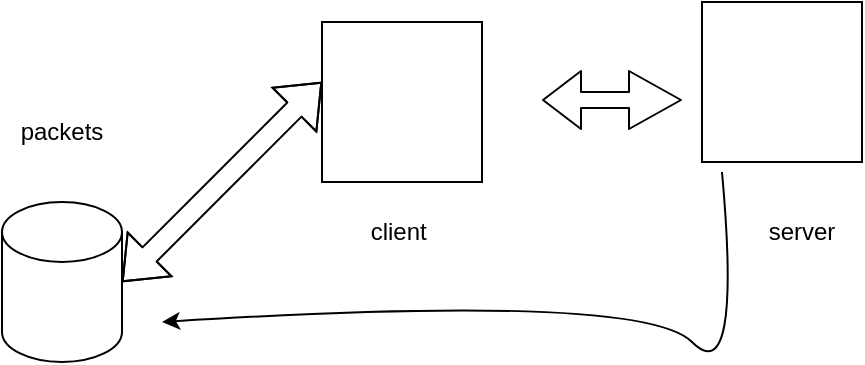 <mxfile>
    <diagram id="sN1kF5xdEO6FW-tpWSMy" name="Page-1">
        <mxGraphModel dx="730" dy="231" grid="1" gridSize="10" guides="1" tooltips="1" connect="1" arrows="1" fold="1" page="1" pageScale="1" pageWidth="850" pageHeight="1100" math="0" shadow="0">
            <root>
                <mxCell id="0"/>
                <mxCell id="1" parent="0"/>
                <mxCell id="2" value="" style="shape=cylinder3;whiteSpace=wrap;html=1;boundedLbl=1;backgroundOutline=1;size=15;" vertex="1" parent="1">
                    <mxGeometry x="10" y="130" width="60" height="80" as="geometry"/>
                </mxCell>
                <mxCell id="3" value="" style="whiteSpace=wrap;html=1;aspect=fixed;" vertex="1" parent="1">
                    <mxGeometry x="170" y="40" width="80" height="80" as="geometry"/>
                </mxCell>
                <mxCell id="4" value="" style="whiteSpace=wrap;html=1;aspect=fixed;" vertex="1" parent="1">
                    <mxGeometry x="360" y="30" width="80" height="80" as="geometry"/>
                </mxCell>
                <mxCell id="5" value="packets" style="text;strokeColor=none;align=center;fillColor=none;html=1;verticalAlign=middle;whiteSpace=wrap;rounded=0;" vertex="1" parent="1">
                    <mxGeometry x="10" y="80" width="60" height="30" as="geometry"/>
                </mxCell>
                <mxCell id="6" value="" style="shape=flexArrow;endArrow=classic;startArrow=classic;html=1;" edge="1" parent="1">
                    <mxGeometry width="100" height="100" relative="1" as="geometry">
                        <mxPoint x="70" y="170" as="sourcePoint"/>
                        <mxPoint x="170" y="70" as="targetPoint"/>
                        <Array as="points">
                            <mxPoint x="120" y="120"/>
                        </Array>
                    </mxGeometry>
                </mxCell>
                <mxCell id="7" value="" style="shape=flexArrow;endArrow=classic;startArrow=classic;html=1;width=8;endSize=8.33;" edge="1" parent="1">
                    <mxGeometry width="100" height="100" relative="1" as="geometry">
                        <mxPoint x="280" y="79" as="sourcePoint"/>
                        <mxPoint x="350" y="79" as="targetPoint"/>
                    </mxGeometry>
                </mxCell>
                <mxCell id="8" value="" style="curved=1;endArrow=classic;html=1;" edge="1" parent="1">
                    <mxGeometry width="50" height="50" relative="1" as="geometry">
                        <mxPoint x="370" y="115" as="sourcePoint"/>
                        <mxPoint x="90" y="190" as="targetPoint"/>
                        <Array as="points">
                            <mxPoint x="380" y="225"/>
                            <mxPoint x="330" y="175"/>
                        </Array>
                    </mxGeometry>
                </mxCell>
                <mxCell id="9" value="client&amp;nbsp;" style="text;strokeColor=none;align=center;fillColor=none;html=1;verticalAlign=middle;whiteSpace=wrap;rounded=0;" vertex="1" parent="1">
                    <mxGeometry x="180" y="130" width="60" height="30" as="geometry"/>
                </mxCell>
                <mxCell id="10" value="server" style="text;strokeColor=none;align=center;fillColor=none;html=1;verticalAlign=middle;whiteSpace=wrap;rounded=0;" vertex="1" parent="1">
                    <mxGeometry x="380" y="130" width="60" height="30" as="geometry"/>
                </mxCell>
            </root>
        </mxGraphModel>
    </diagram>
</mxfile>